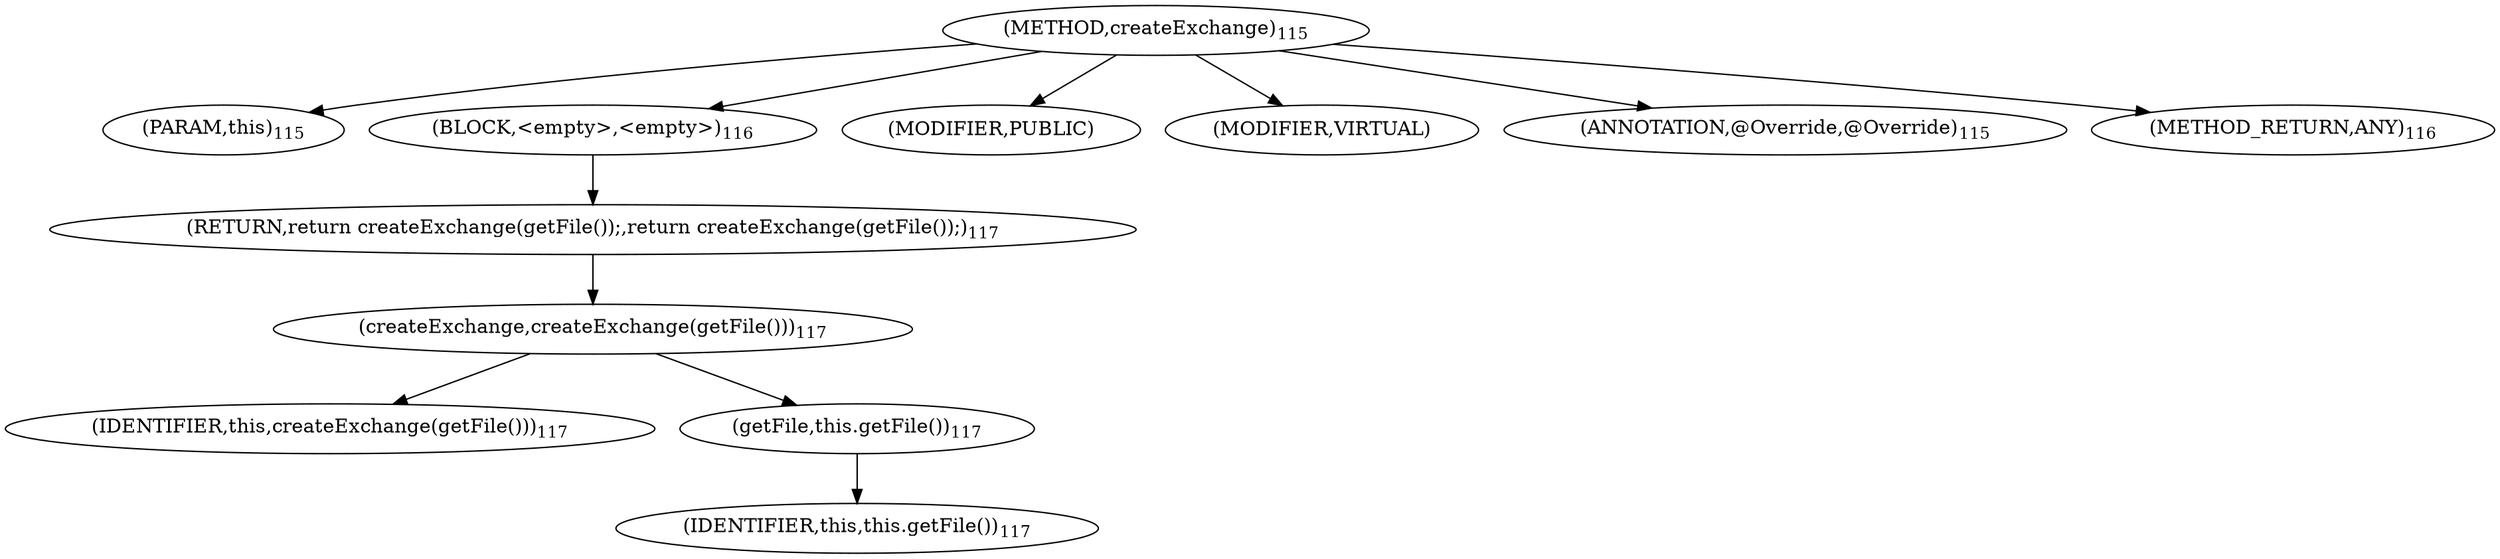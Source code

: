 digraph "createExchange" {  
"393" [label = <(METHOD,createExchange)<SUB>115</SUB>> ]
"28" [label = <(PARAM,this)<SUB>115</SUB>> ]
"394" [label = <(BLOCK,&lt;empty&gt;,&lt;empty&gt;)<SUB>116</SUB>> ]
"395" [label = <(RETURN,return createExchange(getFile());,return createExchange(getFile());)<SUB>117</SUB>> ]
"396" [label = <(createExchange,createExchange(getFile()))<SUB>117</SUB>> ]
"29" [label = <(IDENTIFIER,this,createExchange(getFile()))<SUB>117</SUB>> ]
"397" [label = <(getFile,this.getFile())<SUB>117</SUB>> ]
"27" [label = <(IDENTIFIER,this,this.getFile())<SUB>117</SUB>> ]
"398" [label = <(MODIFIER,PUBLIC)> ]
"399" [label = <(MODIFIER,VIRTUAL)> ]
"400" [label = <(ANNOTATION,@Override,@Override)<SUB>115</SUB>> ]
"401" [label = <(METHOD_RETURN,ANY)<SUB>116</SUB>> ]
  "393" -> "28" 
  "393" -> "394" 
  "393" -> "398" 
  "393" -> "399" 
  "393" -> "400" 
  "393" -> "401" 
  "394" -> "395" 
  "395" -> "396" 
  "396" -> "29" 
  "396" -> "397" 
  "397" -> "27" 
}
